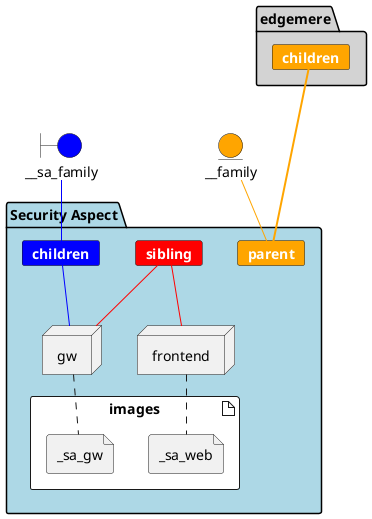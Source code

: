 @startuml


boundary __sa_family #blue


entity __family #orange


package  "Security Aspect"  #lightblue {
    card children #blue [
        <b><color:white>children</color></b>
    ]
    
    __sa_family -[#blue]- children
    
    
    card sibling #red [
        <b><color:white>sibling</color></b>
    ]
    
    
    card parent #orange [
        <b><color:white>parent</color></b>
    ]
    
    
    __family -[#orange]- parent
    
    artifact images #ffffff {
        
        file _sa_web
        
        file _sa_gw
        
    }

    node frontend
    frontend .. _sa_web
    
        sibling -[#red]- frontend
    

    node gw
    gw .. _sa_gw
    
        children -[#blue]- gw
    
        sibling -[#red]- gw
    




    
}




package edgemere #lightgray {
    card edgemerechildren #orange [
        <b><color:white>children</color></b>
    ]
    edgemerechildren ==[#orange]= parent
}


@enduml
